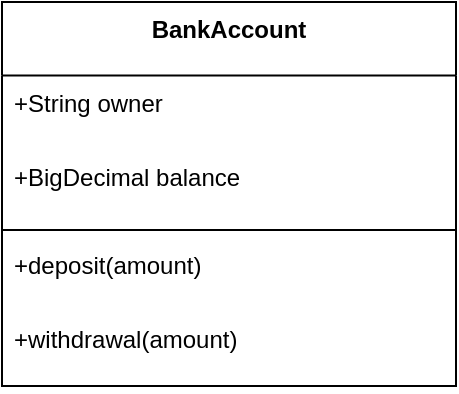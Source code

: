 <mxfile version="26.2.4">
  <diagram name="Страница — 1" id="L046nK2nNtJwtxfp7pBq">
    <mxGraphModel>
      <root>
        <mxCell id="0" />
        <mxCell id="1" parent="0" />
        <mxCell id="2" value="BankAccount" style="swimlane;fontStyle=1;align=center;verticalAlign=top;childLayout=stackLayout;horizontal=1;startSize=36.8;horizontalStack=0;resizeParent=1;resizeParentMax=0;resizeLast=0;collapsible=0;marginBottom=0;" vertex="1" parent="1">
          <mxGeometry x="8" y="8" width="227" height="192" as="geometry" />
        </mxCell>
        <mxCell id="3" value="+String owner" style="text;strokeColor=none;fillColor=none;align=left;verticalAlign=top;spacingLeft=4;spacingRight=4;overflow=hidden;rotatable=0;points=[[0,0.5],[1,0.5]];portConstraint=eastwest;" vertex="1" parent="2">
          <mxGeometry y="37" width="227" height="37" as="geometry" />
        </mxCell>
        <mxCell id="4" value="+BigDecimal balance" style="text;strokeColor=none;fillColor=none;align=left;verticalAlign=top;spacingLeft=4;spacingRight=4;overflow=hidden;rotatable=0;points=[[0,0.5],[1,0.5]];portConstraint=eastwest;" vertex="1" parent="2">
          <mxGeometry y="74" width="227" height="37" as="geometry" />
        </mxCell>
        <mxCell id="5" style="line;strokeWidth=1;fillColor=none;align=left;verticalAlign=middle;spacingTop=-1;spacingLeft=3;spacingRight=3;rotatable=0;labelPosition=right;points=[];portConstraint=eastwest;strokeColor=inherit;" vertex="1" parent="2">
          <mxGeometry y="110" width="227" height="8" as="geometry" />
        </mxCell>
        <mxCell id="6" value="+deposit(amount)" style="text;strokeColor=none;fillColor=none;align=left;verticalAlign=top;spacingLeft=4;spacingRight=4;overflow=hidden;rotatable=0;points=[[0,0.5],[1,0.5]];portConstraint=eastwest;" vertex="1" parent="2">
          <mxGeometry y="118" width="227" height="37" as="geometry" />
        </mxCell>
        <mxCell id="7" value="+withdrawal(amount)" style="text;strokeColor=none;fillColor=none;align=left;verticalAlign=top;spacingLeft=4;spacingRight=4;overflow=hidden;rotatable=0;points=[[0,0.5],[1,0.5]];portConstraint=eastwest;" vertex="1" parent="2">
          <mxGeometry y="155" width="227" height="37" as="geometry" />
        </mxCell>
      </root>
    </mxGraphModel>
  </diagram>
</mxfile>
